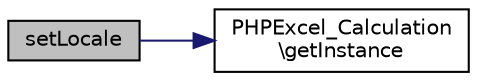 digraph "setLocale"
{
  edge [fontname="Helvetica",fontsize="10",labelfontname="Helvetica",labelfontsize="10"];
  node [fontname="Helvetica",fontsize="10",shape=record];
  rankdir="LR";
  Node61 [label="setLocale",height=0.2,width=0.4,color="black", fillcolor="grey75", style="filled", fontcolor="black"];
  Node61 -> Node62 [color="midnightblue",fontsize="10",style="solid",fontname="Helvetica"];
  Node62 [label="PHPExcel_Calculation\l\\getInstance",height=0.2,width=0.4,color="black", fillcolor="white", style="filled",URL="$class_p_h_p_excel___calculation.html#a8bfbadeff4d146fadfef867cd1f5526d"];
}
